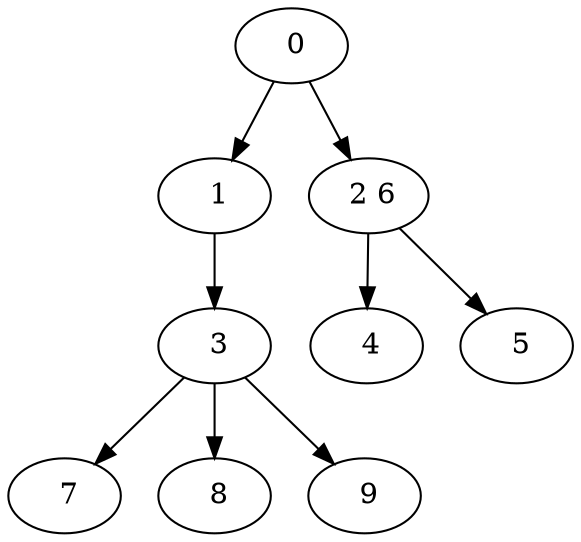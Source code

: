 digraph mytree {
" 1" -> " 3";
" 3" -> " 7";
" 3" -> " 8";
" 3" -> " 9";
" 7";
" 8";
" 9";
" 2 6" -> " 4";
" 2 6" -> " 5";
" 4";
" 5";
" 0" -> " 1";
" 0" -> " 2 6";
}
